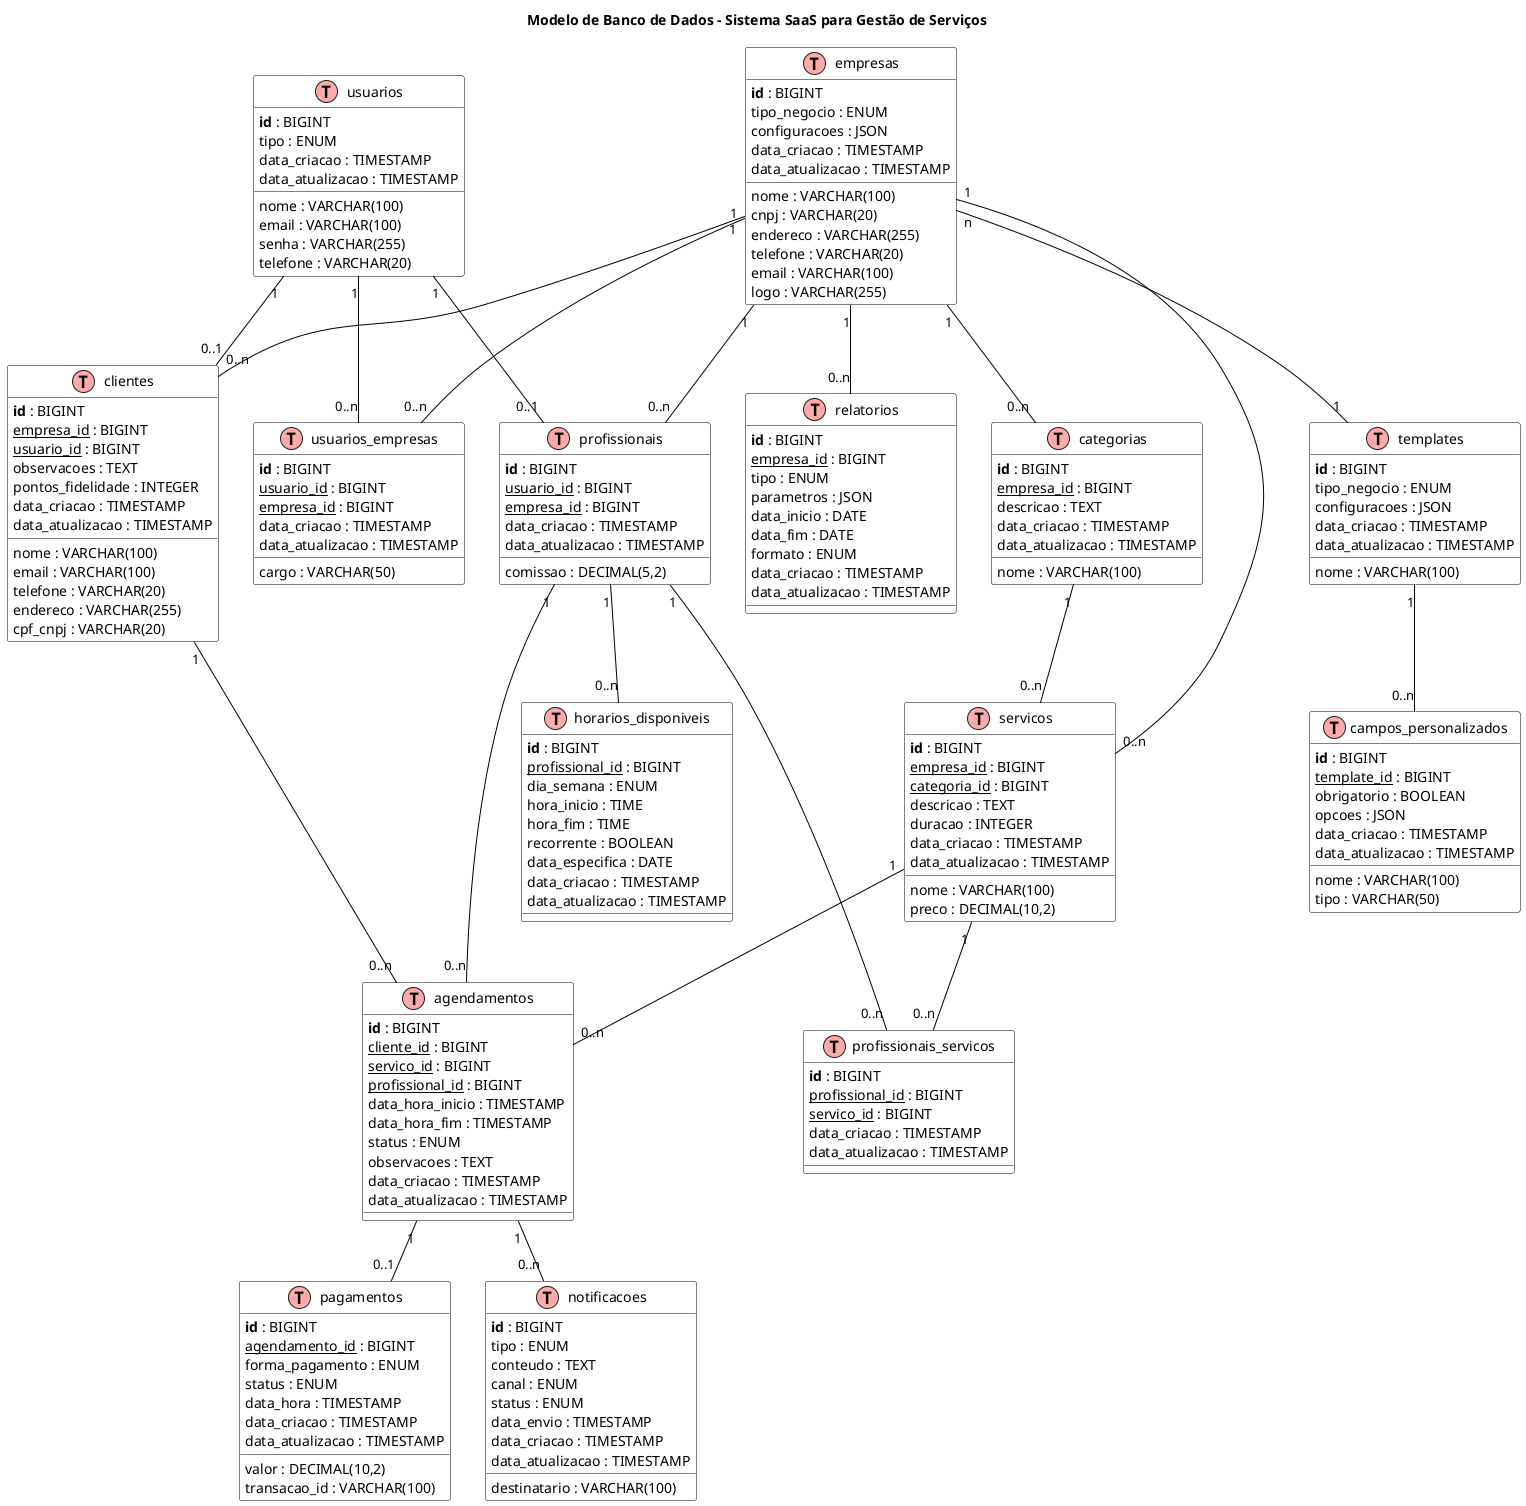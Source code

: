 @startuml Modelo de Banco de Dados - Sistema SaaS para Gestão de Serviços

!define table(x) class x << (T,#FFAAAA) >>
!define primary_key(x) <b>x</b>
!define foreign_key(x) <u>x</u>

skinparam class {
  BackgroundColor white
  BorderColor black
  ArrowColor black
}

title Modelo de Banco de Dados - Sistema SaaS para Gestão de Serviços

' Tabelas
table(usuarios) {
  primary_key(id) : BIGINT
  nome : VARCHAR(100)
  email : VARCHAR(100)
  senha : VARCHAR(255)
  telefone : VARCHAR(20)
  tipo : ENUM
  data_criacao : TIMESTAMP
  data_atualizacao : TIMESTAMP
}

table(empresas) {
  primary_key(id) : BIGINT
  nome : VARCHAR(100)
  cnpj : VARCHAR(20)
  endereco : VARCHAR(255)
  telefone : VARCHAR(20)
  email : VARCHAR(100)
  logo : VARCHAR(255)
  tipo_negocio : ENUM
  configuracoes : JSON
  data_criacao : TIMESTAMP
  data_atualizacao : TIMESTAMP
}

table(usuarios_empresas) {
  primary_key(id) : BIGINT
  foreign_key(usuario_id) : BIGINT
  foreign_key(empresa_id) : BIGINT
  cargo : VARCHAR(50)
  data_criacao : TIMESTAMP
  data_atualizacao : TIMESTAMP
}

table(clientes) {
  primary_key(id) : BIGINT
  foreign_key(empresa_id) : BIGINT
  foreign_key(usuario_id) : BIGINT
  nome : VARCHAR(100)
  email : VARCHAR(100)
  telefone : VARCHAR(20)
  endereco : VARCHAR(255)
  cpf_cnpj : VARCHAR(20)
  observacoes : TEXT
  pontos_fidelidade : INTEGER
  data_criacao : TIMESTAMP
  data_atualizacao : TIMESTAMP
}

table(profissionais) {
  primary_key(id) : BIGINT
  foreign_key(usuario_id) : BIGINT
  foreign_key(empresa_id) : BIGINT
  comissao : DECIMAL(5,2)
  data_criacao : TIMESTAMP
  data_atualizacao : TIMESTAMP
}

table(categorias) {
  primary_key(id) : BIGINT
  foreign_key(empresa_id) : BIGINT
  nome : VARCHAR(100)
  descricao : TEXT
  data_criacao : TIMESTAMP
  data_atualizacao : TIMESTAMP
}

table(servicos) {
  primary_key(id) : BIGINT
  foreign_key(empresa_id) : BIGINT
  foreign_key(categoria_id) : BIGINT
  nome : VARCHAR(100)
  descricao : TEXT
  preco : DECIMAL(10,2)
  duracao : INTEGER
  data_criacao : TIMESTAMP
  data_atualizacao : TIMESTAMP
}

table(profissionais_servicos) {
  primary_key(id) : BIGINT
  foreign_key(profissional_id) : BIGINT
  foreign_key(servico_id) : BIGINT
  data_criacao : TIMESTAMP
  data_atualizacao : TIMESTAMP
}

table(horarios_disponiveis) {
  primary_key(id) : BIGINT
  foreign_key(profissional_id) : BIGINT
  dia_semana : ENUM
  hora_inicio : TIME
  hora_fim : TIME
  recorrente : BOOLEAN
  data_especifica : DATE
  data_criacao : TIMESTAMP
  data_atualizacao : TIMESTAMP
}

table(agendamentos) {
  primary_key(id) : BIGINT
  foreign_key(cliente_id) : BIGINT
  foreign_key(servico_id) : BIGINT
  foreign_key(profissional_id) : BIGINT
  data_hora_inicio : TIMESTAMP
  data_hora_fim : TIMESTAMP
  status : ENUM
  observacoes : TEXT
  data_criacao : TIMESTAMP
  data_atualizacao : TIMESTAMP
}

table(pagamentos) {
  primary_key(id) : BIGINT
  foreign_key(agendamento_id) : BIGINT
  valor : DECIMAL(10,2)
  forma_pagamento : ENUM
  status : ENUM
  data_hora : TIMESTAMP
  transacao_id : VARCHAR(100)
  data_criacao : TIMESTAMP
  data_atualizacao : TIMESTAMP
}

table(notificacoes) {
  primary_key(id) : BIGINT
  destinatario : VARCHAR(100)
  tipo : ENUM
  conteudo : TEXT
  canal : ENUM
  status : ENUM
  data_envio : TIMESTAMP
  data_criacao : TIMESTAMP
  data_atualizacao : TIMESTAMP
}

table(templates) {
  primary_key(id) : BIGINT
  nome : VARCHAR(100)
  tipo_negocio : ENUM
  configuracoes : JSON
  data_criacao : TIMESTAMP
  data_atualizacao : TIMESTAMP
}

table(campos_personalizados) {
  primary_key(id) : BIGINT
  foreign_key(template_id) : BIGINT
  nome : VARCHAR(100)
  tipo : VARCHAR(50)
  obrigatorio : BOOLEAN
  opcoes : JSON
  data_criacao : TIMESTAMP
  data_atualizacao : TIMESTAMP
}

table(relatorios) {
  primary_key(id) : BIGINT
  foreign_key(empresa_id) : BIGINT
  tipo : ENUM
  parametros : JSON
  data_inicio : DATE
  data_fim : DATE
  formato : ENUM
  data_criacao : TIMESTAMP
  data_atualizacao : TIMESTAMP
}

' Relacionamentos
usuarios "1" -- "0..n" usuarios_empresas
empresas "1" -- "0..n" usuarios_empresas
empresas "1" -- "0..n" clientes
empresas "1" -- "0..n" profissionais
empresas "1" -- "0..n" categorias
empresas "1" -- "0..n" servicos
empresas "1" -- "0..n" relatorios
empresas "n" -- "1" templates

usuarios "1" -- "0..1" clientes
usuarios "1" -- "0..1" profissionais

categorias "1" -- "0..n" servicos

profissionais "1" -- "0..n" profissionais_servicos
servicos "1" -- "0..n" profissionais_servicos

profissionais "1" -- "0..n" horarios_disponiveis
profissionais "1" -- "0..n" agendamentos
clientes "1" -- "0..n" agendamentos
servicos "1" -- "0..n" agendamentos

agendamentos "1" -- "0..1" pagamentos
agendamentos "1" -- "0..n" notificacoes

templates "1" -- "0..n" campos_personalizados

@enduml